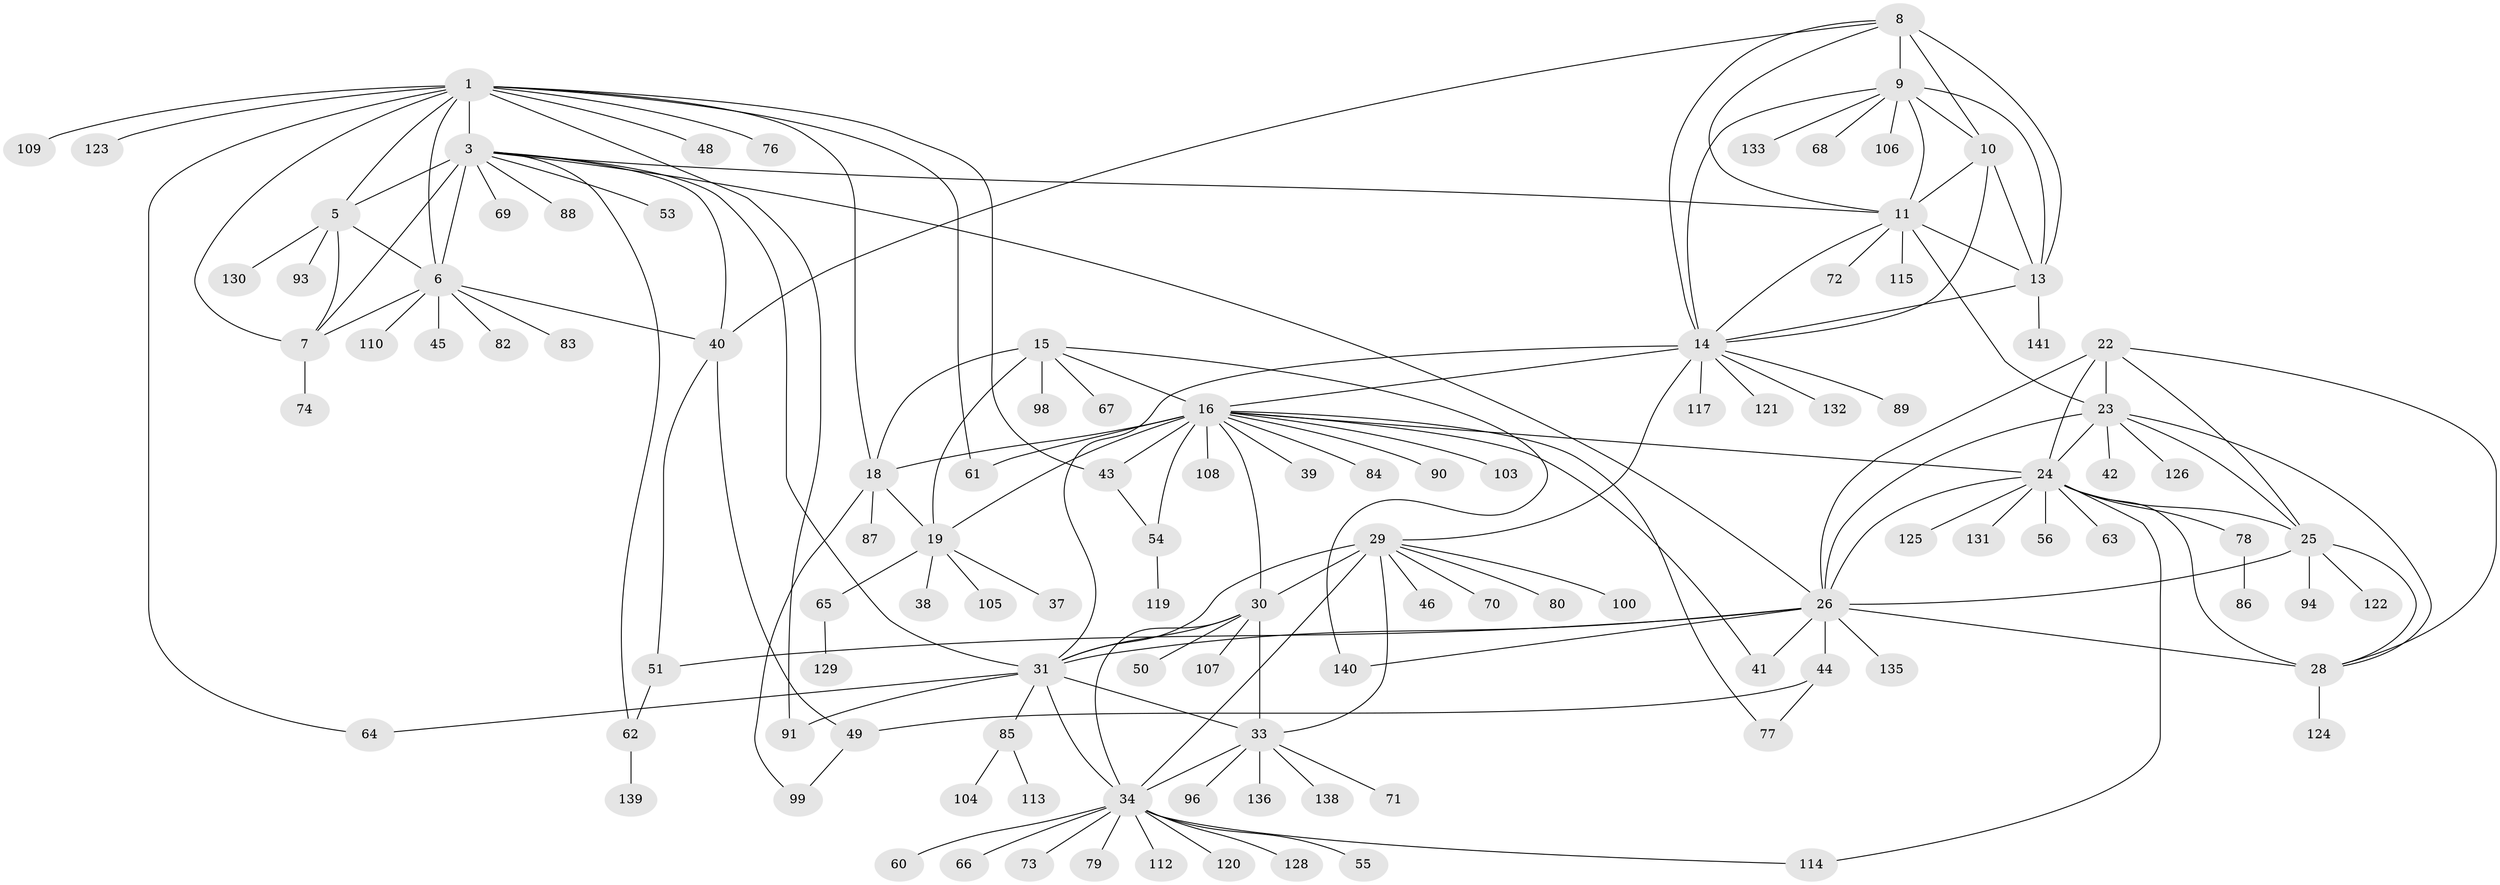 // original degree distribution, {10: 0.028368794326241134, 11: 0.028368794326241134, 12: 0.02127659574468085, 8: 0.05673758865248227, 9: 0.02127659574468085, 6: 0.014184397163120567, 7: 0.04964539007092199, 13: 0.014184397163120567, 17: 0.0070921985815602835, 14: 0.0070921985815602835, 1: 0.5886524822695035, 5: 0.014184397163120567, 3: 0.0425531914893617, 2: 0.09219858156028368, 4: 0.014184397163120567}
// Generated by graph-tools (version 1.1) at 2025/42/03/06/25 10:42:07]
// undirected, 113 vertices, 169 edges
graph export_dot {
graph [start="1"]
  node [color=gray90,style=filled];
  1 [super="+2"];
  3 [super="+4"];
  5 [super="+134"];
  6 [super="+111"];
  7 [super="+81"];
  8 [super="+36"];
  9 [super="+12"];
  10;
  11 [super="+102"];
  13;
  14 [super="+95"];
  15 [super="+17"];
  16 [super="+20"];
  18 [super="+21"];
  19 [super="+101"];
  22 [super="+116"];
  23 [super="+57"];
  24 [super="+118"];
  25 [super="+59"];
  26 [super="+27"];
  28;
  29 [super="+137"];
  30 [super="+32"];
  31 [super="+47"];
  33 [super="+35"];
  34 [super="+58"];
  37;
  38;
  39;
  40;
  41 [super="+97"];
  42 [super="+92"];
  43 [super="+52"];
  44;
  45;
  46;
  48;
  49;
  50;
  51;
  53;
  54 [super="+75"];
  55;
  56;
  60;
  61;
  62;
  63;
  64;
  65;
  66;
  67;
  68;
  69;
  70;
  71;
  72;
  73;
  74;
  76;
  77;
  78;
  79;
  80;
  82;
  83;
  84;
  85;
  86;
  87;
  88;
  89;
  90;
  91;
  93;
  94;
  96;
  98;
  99 [super="+127"];
  100;
  103;
  104;
  105;
  106;
  107;
  108;
  109;
  110;
  112;
  113;
  114;
  115;
  117;
  119;
  120;
  121;
  122;
  123;
  124;
  125;
  126;
  128;
  129;
  130;
  131;
  132;
  133;
  135;
  136;
  138;
  139;
  140;
  141;
  1 -- 3 [weight=4];
  1 -- 5 [weight=2];
  1 -- 6 [weight=2];
  1 -- 7 [weight=2];
  1 -- 48;
  1 -- 64;
  1 -- 76;
  1 -- 109;
  1 -- 91;
  1 -- 43;
  1 -- 18;
  1 -- 123;
  1 -- 61;
  3 -- 5 [weight=2];
  3 -- 6 [weight=2];
  3 -- 7 [weight=2];
  3 -- 26;
  3 -- 31;
  3 -- 40;
  3 -- 53;
  3 -- 62;
  3 -- 69;
  3 -- 88;
  3 -- 11;
  5 -- 6;
  5 -- 7;
  5 -- 93;
  5 -- 130;
  6 -- 7;
  6 -- 45;
  6 -- 82;
  6 -- 83;
  6 -- 110;
  6 -- 40;
  7 -- 74;
  8 -- 9 [weight=2];
  8 -- 10;
  8 -- 11;
  8 -- 13;
  8 -- 14;
  8 -- 40;
  9 -- 10 [weight=2];
  9 -- 11 [weight=2];
  9 -- 13 [weight=2];
  9 -- 14 [weight=2];
  9 -- 68;
  9 -- 133;
  9 -- 106;
  10 -- 11;
  10 -- 13;
  10 -- 14;
  11 -- 13;
  11 -- 14;
  11 -- 23;
  11 -- 72;
  11 -- 115;
  13 -- 14;
  13 -- 141;
  14 -- 31;
  14 -- 89;
  14 -- 117;
  14 -- 121;
  14 -- 132;
  14 -- 29;
  14 -- 16;
  15 -- 16 [weight=4];
  15 -- 18 [weight=4];
  15 -- 19 [weight=2];
  15 -- 67;
  15 -- 98;
  15 -- 140;
  16 -- 18 [weight=4];
  16 -- 19 [weight=2];
  16 -- 39;
  16 -- 90;
  16 -- 77;
  16 -- 84;
  16 -- 24;
  16 -- 103;
  16 -- 41;
  16 -- 43;
  16 -- 108;
  16 -- 54;
  16 -- 61;
  16 -- 30;
  18 -- 19 [weight=2];
  18 -- 87;
  18 -- 99;
  19 -- 37;
  19 -- 38;
  19 -- 65;
  19 -- 105;
  22 -- 23;
  22 -- 24;
  22 -- 25;
  22 -- 26 [weight=2];
  22 -- 28;
  23 -- 24;
  23 -- 25;
  23 -- 26 [weight=2];
  23 -- 28;
  23 -- 42;
  23 -- 126;
  24 -- 25;
  24 -- 26 [weight=2];
  24 -- 28;
  24 -- 56;
  24 -- 63;
  24 -- 78;
  24 -- 114;
  24 -- 125;
  24 -- 131;
  25 -- 26 [weight=2];
  25 -- 28;
  25 -- 94;
  25 -- 122;
  26 -- 28 [weight=2];
  26 -- 41;
  26 -- 44;
  26 -- 51;
  26 -- 135;
  26 -- 140;
  26 -- 31;
  28 -- 124;
  29 -- 30 [weight=2];
  29 -- 31;
  29 -- 33 [weight=2];
  29 -- 34;
  29 -- 46;
  29 -- 70;
  29 -- 80;
  29 -- 100;
  30 -- 31 [weight=2];
  30 -- 33 [weight=4];
  30 -- 34 [weight=2];
  30 -- 50;
  30 -- 107;
  31 -- 33 [weight=2];
  31 -- 34;
  31 -- 64;
  31 -- 85;
  31 -- 91;
  33 -- 34 [weight=2];
  33 -- 96;
  33 -- 71;
  33 -- 136;
  33 -- 138;
  34 -- 55;
  34 -- 60;
  34 -- 73;
  34 -- 112;
  34 -- 120;
  34 -- 128;
  34 -- 66;
  34 -- 114;
  34 -- 79;
  40 -- 49;
  40 -- 51;
  43 -- 54;
  44 -- 49;
  44 -- 77;
  49 -- 99;
  51 -- 62;
  54 -- 119;
  62 -- 139;
  65 -- 129;
  78 -- 86;
  85 -- 104;
  85 -- 113;
}
